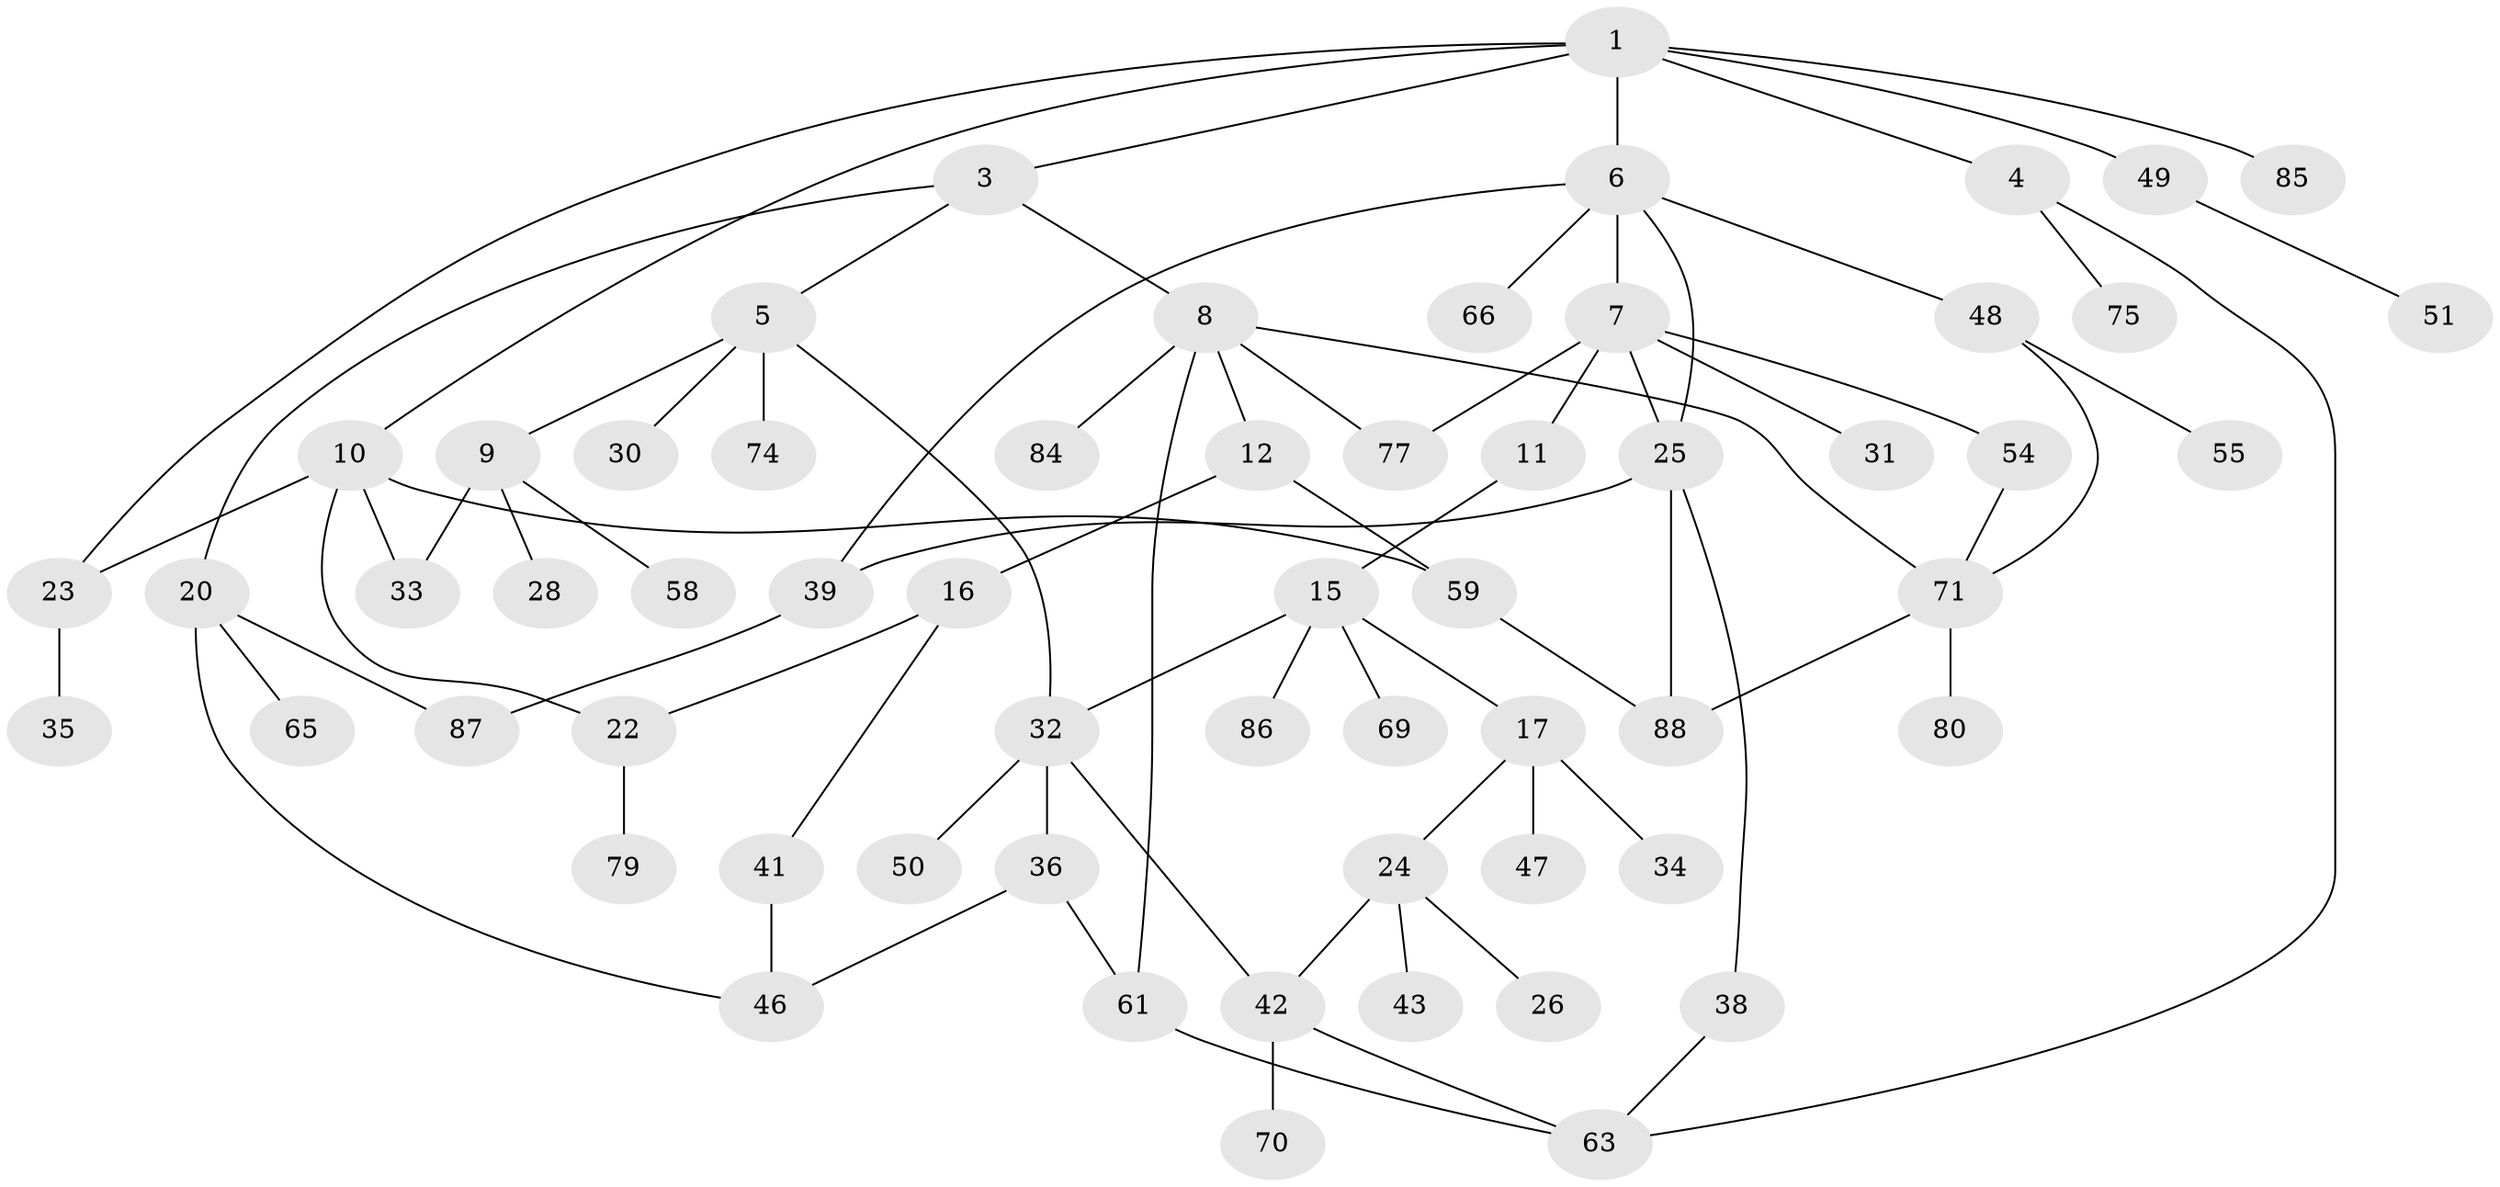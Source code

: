 // original degree distribution, {5: 0.09090909090909091, 4: 0.10227272727272728, 3: 0.19318181818181818, 6: 0.022727272727272728, 2: 0.26136363636363635, 1: 0.32954545454545453}
// Generated by graph-tools (version 1.1) at 2025/10/02/27/25 16:10:54]
// undirected, 60 vertices, 79 edges
graph export_dot {
graph [start="1"]
  node [color=gray90,style=filled];
  1 [super="+2"];
  3;
  4;
  5 [super="+18"];
  6 [super="+13"];
  7 [super="+64"];
  8 [super="+45"];
  9 [super="+14"];
  10 [super="+56"];
  11;
  12 [super="+40"];
  15 [super="+19"];
  16 [super="+29"];
  17 [super="+21"];
  20 [super="+76"];
  22;
  23 [super="+53"];
  24 [super="+27"];
  25 [super="+52"];
  26;
  28;
  30;
  31 [super="+44"];
  32 [super="+83"];
  33 [super="+37"];
  34;
  35;
  36 [super="+81"];
  38;
  39 [super="+57"];
  41 [super="+60"];
  42 [super="+67"];
  43;
  46;
  47;
  48 [super="+82"];
  49 [super="+68"];
  50 [super="+78"];
  51;
  54;
  55;
  58;
  59 [super="+62"];
  61;
  63 [super="+73"];
  65;
  66;
  69;
  70;
  71 [super="+72"];
  74;
  75;
  77;
  79;
  80;
  84;
  85;
  86;
  87;
  88;
  1 -- 4;
  1 -- 6;
  1 -- 49;
  1 -- 85;
  1 -- 10;
  1 -- 3;
  1 -- 23;
  3 -- 5;
  3 -- 8;
  3 -- 20;
  4 -- 63;
  4 -- 75;
  5 -- 9;
  5 -- 30;
  5 -- 74;
  5 -- 32;
  6 -- 7;
  6 -- 25;
  6 -- 48;
  6 -- 39;
  6 -- 66;
  7 -- 11;
  7 -- 31;
  7 -- 54;
  7 -- 77;
  7 -- 25;
  8 -- 12;
  8 -- 84;
  8 -- 61;
  8 -- 77;
  8 -- 71;
  9 -- 58;
  9 -- 28;
  9 -- 33;
  10 -- 23;
  10 -- 33;
  10 -- 59;
  10 -- 22;
  11 -- 15;
  12 -- 16;
  12 -- 59;
  15 -- 17;
  15 -- 86;
  15 -- 32;
  15 -- 69;
  16 -- 22;
  16 -- 41;
  17 -- 24;
  17 -- 34;
  17 -- 47;
  20 -- 46;
  20 -- 65;
  20 -- 87;
  22 -- 79;
  23 -- 35;
  24 -- 26;
  24 -- 42;
  24 -- 43;
  25 -- 38;
  25 -- 39;
  25 -- 88;
  32 -- 36;
  32 -- 50;
  32 -- 42;
  36 -- 61;
  36 -- 46;
  38 -- 63;
  39 -- 87;
  41 -- 46;
  42 -- 70;
  42 -- 63;
  48 -- 55;
  48 -- 71;
  49 -- 51;
  54 -- 71;
  59 -- 88;
  61 -- 63;
  71 -- 88;
  71 -- 80;
}
